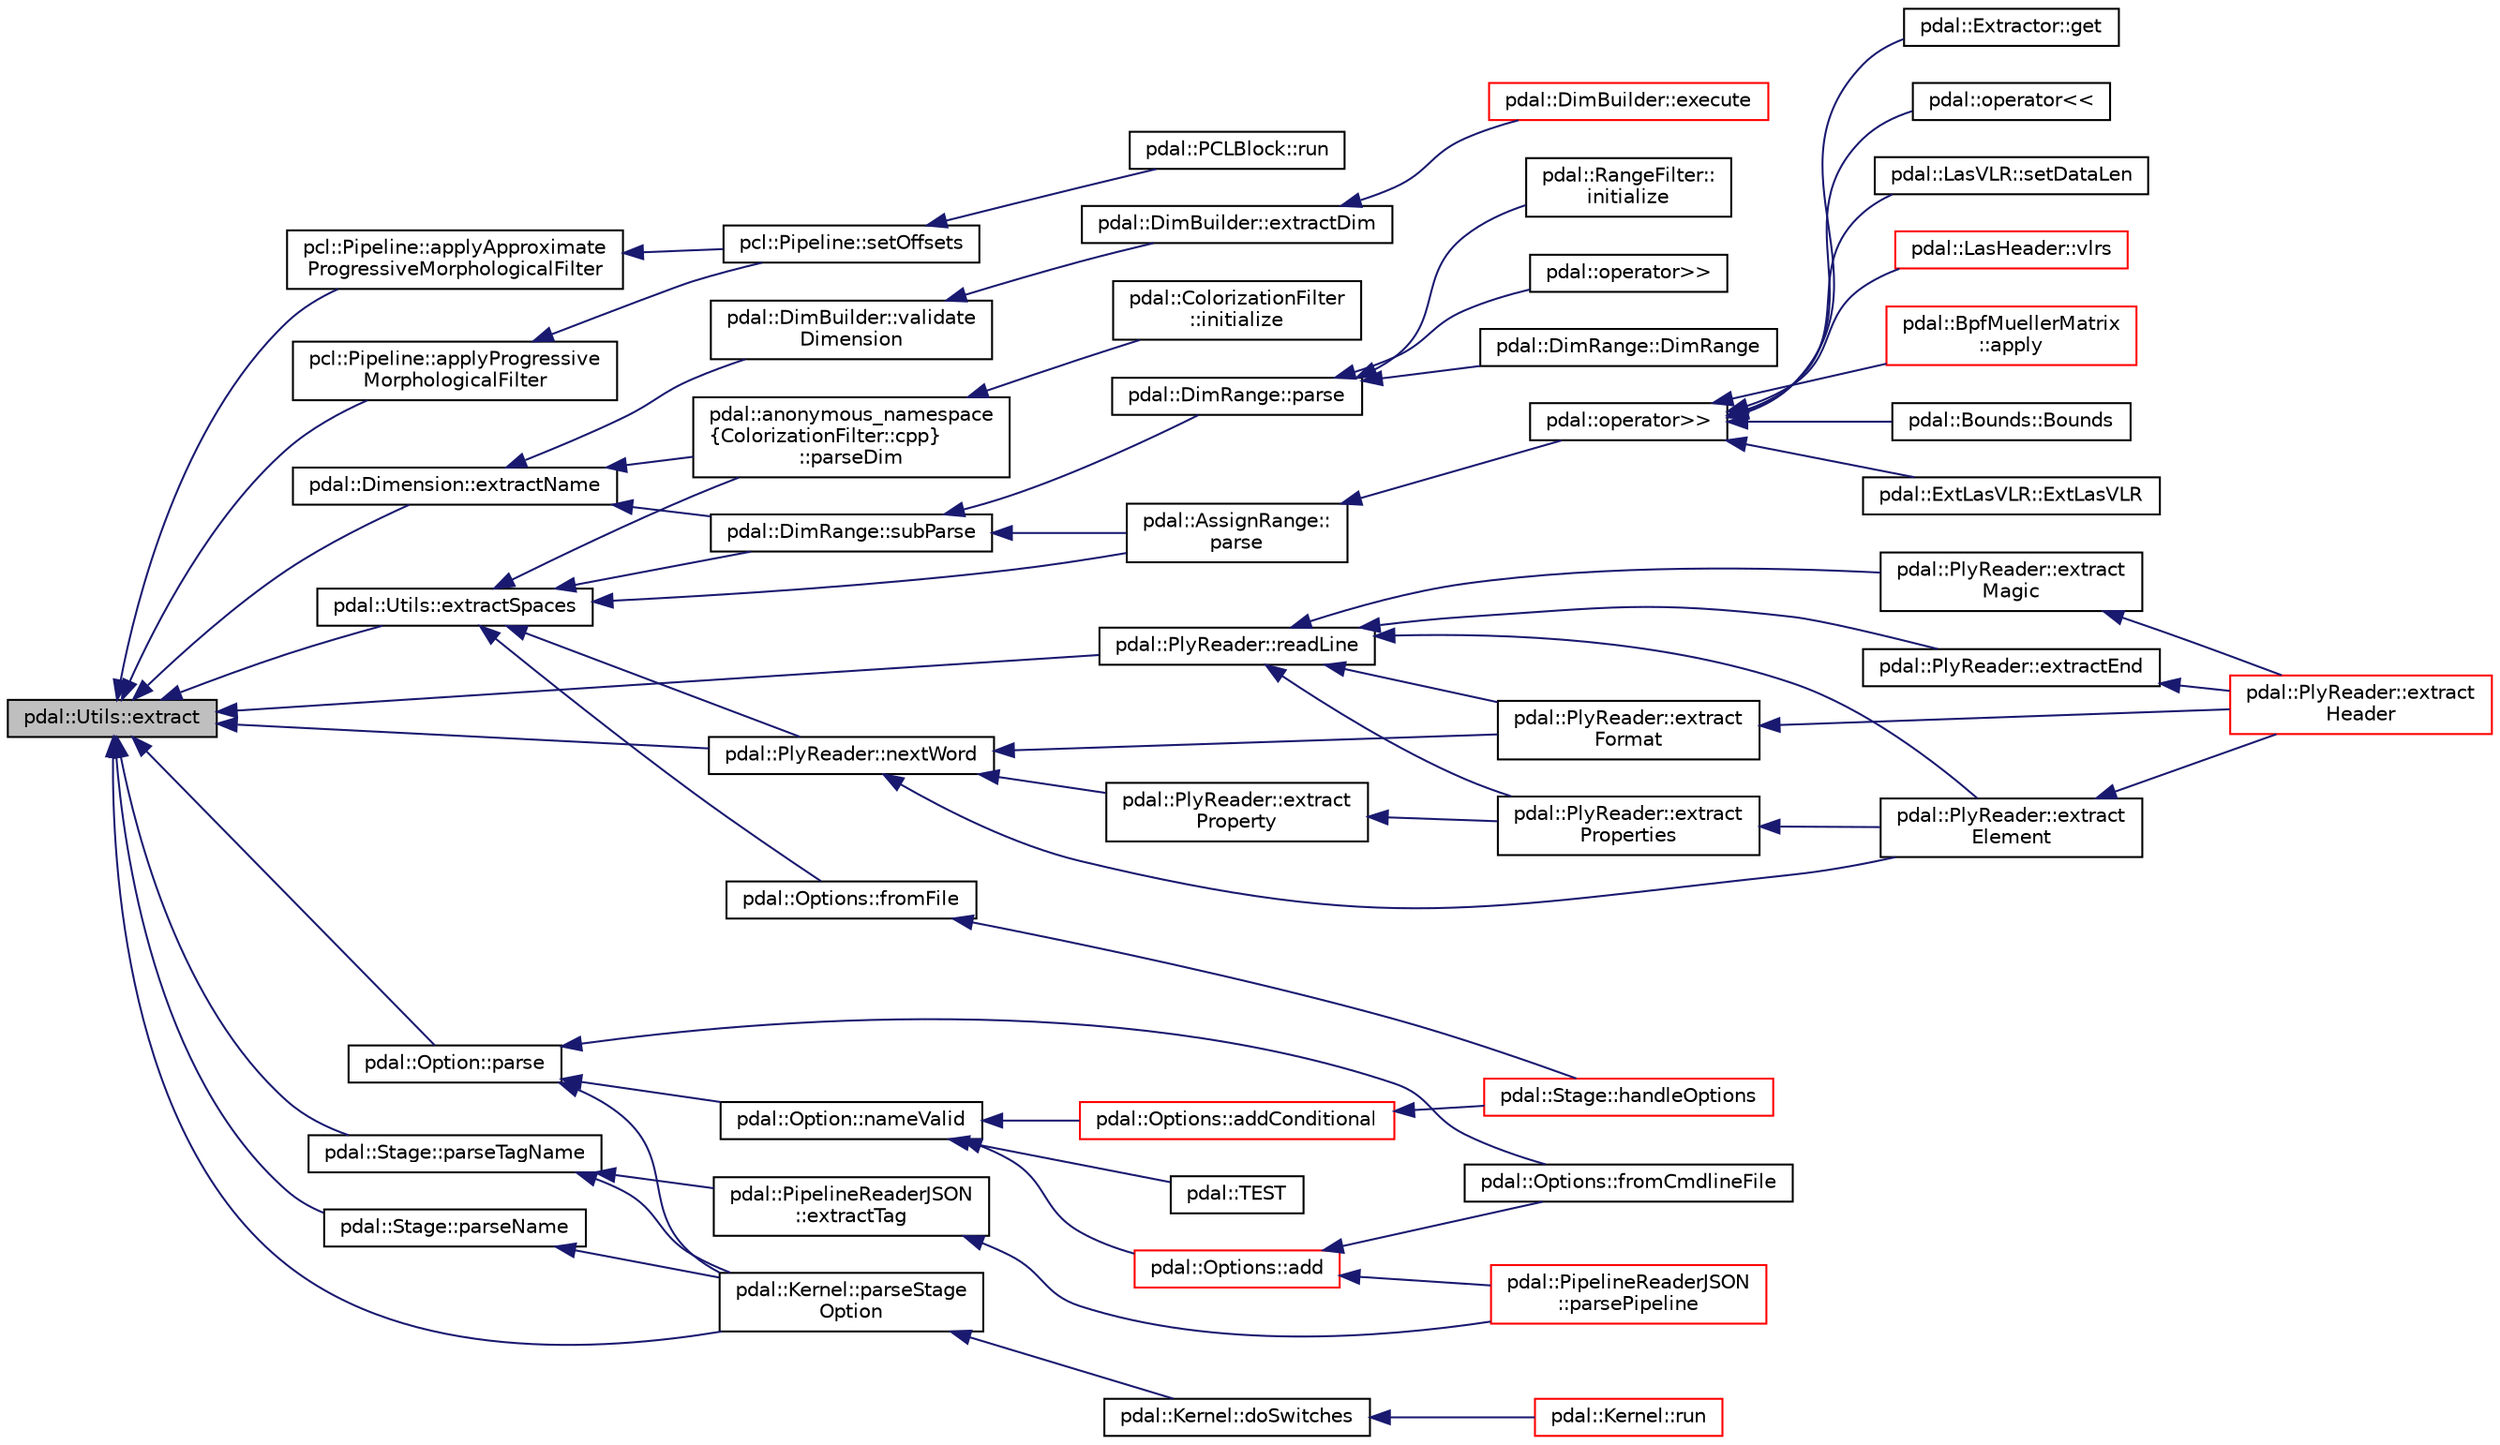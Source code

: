 digraph "pdal::Utils::extract"
{
  edge [fontname="Helvetica",fontsize="10",labelfontname="Helvetica",labelfontsize="10"];
  node [fontname="Helvetica",fontsize="10",shape=record];
  rankdir="LR";
  Node1 [label="pdal::Utils::extract",height=0.2,width=0.4,color="black", fillcolor="grey75", style="filled", fontcolor="black"];
  Node1 -> Node2 [dir="back",color="midnightblue",fontsize="10",style="solid",fontname="Helvetica"];
  Node2 [label="pcl::Pipeline::applyApproximate\lProgressiveMorphologicalFilter",height=0.2,width=0.4,color="black", fillcolor="white", style="filled",URL="$classpcl_1_1Pipeline.html#ae1fe21ede1ce01269195a26023e2e03b",tooltip="Apply approximate progressive morphological filter to input cloud, using parameters specified in prop..."];
  Node2 -> Node3 [dir="back",color="midnightblue",fontsize="10",style="solid",fontname="Helvetica"];
  Node3 [label="pcl::Pipeline::setOffsets",height=0.2,width=0.4,color="black", fillcolor="white", style="filled",URL="$classpcl_1_1Pipeline.html#ac551c7115843815ea93549c9d174a44e",tooltip="Set the offsets to the data in the x, y, and z dimension. "];
  Node3 -> Node4 [dir="back",color="midnightblue",fontsize="10",style="solid",fontname="Helvetica"];
  Node4 [label="pdal::PCLBlock::run",height=0.2,width=0.4,color="black", fillcolor="white", style="filled",URL="$classpdal_1_1PCLBlock.html#ac2a76cf2df667cfce88d3a819a40483d"];
  Node1 -> Node5 [dir="back",color="midnightblue",fontsize="10",style="solid",fontname="Helvetica"];
  Node5 [label="pcl::Pipeline::applyProgressive\lMorphologicalFilter",height=0.2,width=0.4,color="black", fillcolor="white", style="filled",URL="$classpcl_1_1Pipeline.html#aa9d2bd655bbb8a0c657bcb0906cd430b",tooltip="Apply progressive morphological filter to input cloud, using parameters specified in property tree..."];
  Node5 -> Node3 [dir="back",color="midnightblue",fontsize="10",style="solid",fontname="Helvetica"];
  Node1 -> Node6 [dir="back",color="midnightblue",fontsize="10",style="solid",fontname="Helvetica"];
  Node6 [label="pdal::Dimension::extractName",height=0.2,width=0.4,color="black", fillcolor="white", style="filled",URL="$namespacepdal_1_1Dimension.html#ad7dd00ca79ce099313f3fe405f40cd93"];
  Node6 -> Node7 [dir="back",color="midnightblue",fontsize="10",style="solid",fontname="Helvetica"];
  Node7 [label="pdal::anonymous_namespace\l\{ColorizationFilter::cpp\}\l::parseDim",height=0.2,width=0.4,color="black", fillcolor="white", style="filled",URL="$namespacepdal_1_1anonymous__namespace_02ColorizationFilter_8cpp_03.html#aa9cc412539566882fbb7ee2816ba1302"];
  Node7 -> Node8 [dir="back",color="midnightblue",fontsize="10",style="solid",fontname="Helvetica"];
  Node8 [label="pdal::ColorizationFilter\l::initialize",height=0.2,width=0.4,color="black", fillcolor="white", style="filled",URL="$classpdal_1_1ColorizationFilter.html#ab7913018dd5d8e24d34526b86394ab38"];
  Node6 -> Node9 [dir="back",color="midnightblue",fontsize="10",style="solid",fontname="Helvetica"];
  Node9 [label="pdal::DimRange::subParse",height=0.2,width=0.4,color="black", fillcolor="white", style="filled",URL="$structpdal_1_1DimRange.html#a6b6b128ffc786bddb749f37ccd9fcf1d"];
  Node9 -> Node10 [dir="back",color="midnightblue",fontsize="10",style="solid",fontname="Helvetica"];
  Node10 [label="pdal::AssignRange::\lparse",height=0.2,width=0.4,color="black", fillcolor="white", style="filled",URL="$structpdal_1_1AssignRange.html#add1a82f38c804c85284aa9bed0c4330a"];
  Node10 -> Node11 [dir="back",color="midnightblue",fontsize="10",style="solid",fontname="Helvetica"];
  Node11 [label="pdal::operator\>\>",height=0.2,width=0.4,color="black", fillcolor="white", style="filled",URL="$namespacepdal.html#ace4187c9d299de84872aa9a04c71dbf3"];
  Node11 -> Node12 [dir="back",color="midnightblue",fontsize="10",style="solid",fontname="Helvetica"];
  Node12 [label="pdal::BpfMuellerMatrix\l::apply",height=0.2,width=0.4,color="red", fillcolor="white", style="filled",URL="$structpdal_1_1BpfMuellerMatrix.html#a3bae8cd517356ffb0aea13a57d930ae7"];
  Node11 -> Node13 [dir="back",color="midnightblue",fontsize="10",style="solid",fontname="Helvetica"];
  Node13 [label="pdal::Bounds::Bounds",height=0.2,width=0.4,color="black", fillcolor="white", style="filled",URL="$classpdal_1_1Bounds.html#a63a455c59b1cbf54fe05ac1602376c6d"];
  Node11 -> Node14 [dir="back",color="midnightblue",fontsize="10",style="solid",fontname="Helvetica"];
  Node14 [label="pdal::ExtLasVLR::ExtLasVLR",height=0.2,width=0.4,color="black", fillcolor="white", style="filled",URL="$classpdal_1_1ExtLasVLR.html#aea2bb75044cdf9dab01b81e81b835ed4"];
  Node11 -> Node15 [dir="back",color="midnightblue",fontsize="10",style="solid",fontname="Helvetica"];
  Node15 [label="pdal::Extractor::get",height=0.2,width=0.4,color="black", fillcolor="white", style="filled",URL="$classpdal_1_1Extractor.html#a970bf542f6632eedb19b9f554626ed3f"];
  Node11 -> Node16 [dir="back",color="midnightblue",fontsize="10",style="solid",fontname="Helvetica"];
  Node16 [label="pdal::operator\<\<",height=0.2,width=0.4,color="black", fillcolor="white", style="filled",URL="$namespacepdal.html#aedfa6057e7bfee496a66a3192e7ec594"];
  Node11 -> Node17 [dir="back",color="midnightblue",fontsize="10",style="solid",fontname="Helvetica"];
  Node17 [label="pdal::LasVLR::setDataLen",height=0.2,width=0.4,color="black", fillcolor="white", style="filled",URL="$classpdal_1_1LasVLR.html#a777a6a5cf8ddddb9aba83861088cec64"];
  Node11 -> Node18 [dir="back",color="midnightblue",fontsize="10",style="solid",fontname="Helvetica"];
  Node18 [label="pdal::LasHeader::vlrs",height=0.2,width=0.4,color="red", fillcolor="white", style="filled",URL="$classpdal_1_1LasHeader.html#af24ff4d4466c1be45e8f6268d872bdac"];
  Node9 -> Node19 [dir="back",color="midnightblue",fontsize="10",style="solid",fontname="Helvetica"];
  Node19 [label="pdal::DimRange::parse",height=0.2,width=0.4,color="black", fillcolor="white", style="filled",URL="$structpdal_1_1DimRange.html#af685ed69082be8ea1ad1399da4b62f93"];
  Node19 -> Node20 [dir="back",color="midnightblue",fontsize="10",style="solid",fontname="Helvetica"];
  Node20 [label="pdal::DimRange::DimRange",height=0.2,width=0.4,color="black", fillcolor="white", style="filled",URL="$structpdal_1_1DimRange.html#a643e2ed8901c78ab163cd511c5c07796"];
  Node19 -> Node21 [dir="back",color="midnightblue",fontsize="10",style="solid",fontname="Helvetica"];
  Node21 [label="pdal::RangeFilter::\linitialize",height=0.2,width=0.4,color="black", fillcolor="white", style="filled",URL="$classpdal_1_1RangeFilter.html#a8aa83913523ad5527a8b2144c078fb58"];
  Node19 -> Node22 [dir="back",color="midnightblue",fontsize="10",style="solid",fontname="Helvetica"];
  Node22 [label="pdal::operator\>\>",height=0.2,width=0.4,color="black", fillcolor="white", style="filled",URL="$namespacepdal.html#ace1b1804657639b0ce1ff5eee96c76b3"];
  Node6 -> Node23 [dir="back",color="midnightblue",fontsize="10",style="solid",fontname="Helvetica"];
  Node23 [label="pdal::DimBuilder::validate\lDimension",height=0.2,width=0.4,color="black", fillcolor="white", style="filled",URL="$classpdal_1_1DimBuilder.html#ad791e4b31e813727f0fcb15c645a28f1"];
  Node23 -> Node24 [dir="back",color="midnightblue",fontsize="10",style="solid",fontname="Helvetica"];
  Node24 [label="pdal::DimBuilder::extractDim",height=0.2,width=0.4,color="black", fillcolor="white", style="filled",URL="$classpdal_1_1DimBuilder.html#a51bc21469f4546a9d5152f725ae41345"];
  Node24 -> Node25 [dir="back",color="midnightblue",fontsize="10",style="solid",fontname="Helvetica"];
  Node25 [label="pdal::DimBuilder::execute",height=0.2,width=0.4,color="red", fillcolor="white", style="filled",URL="$classpdal_1_1DimBuilder.html#a80dc37c7ba907d37af6ce04620364855"];
  Node1 -> Node26 [dir="back",color="midnightblue",fontsize="10",style="solid",fontname="Helvetica"];
  Node26 [label="pdal::Utils::extractSpaces",height=0.2,width=0.4,color="black", fillcolor="white", style="filled",URL="$namespacepdal_1_1Utils.html#a9bda8c5dbe5ef7cf66e99ba022184934"];
  Node26 -> Node10 [dir="back",color="midnightblue",fontsize="10",style="solid",fontname="Helvetica"];
  Node26 -> Node7 [dir="back",color="midnightblue",fontsize="10",style="solid",fontname="Helvetica"];
  Node26 -> Node9 [dir="back",color="midnightblue",fontsize="10",style="solid",fontname="Helvetica"];
  Node26 -> Node27 [dir="back",color="midnightblue",fontsize="10",style="solid",fontname="Helvetica"];
  Node27 [label="pdal::PlyReader::nextWord",height=0.2,width=0.4,color="black", fillcolor="white", style="filled",URL="$classpdal_1_1PlyReader.html#aa62e075130f0a99301f45f848b0a4c85"];
  Node27 -> Node28 [dir="back",color="midnightblue",fontsize="10",style="solid",fontname="Helvetica"];
  Node28 [label="pdal::PlyReader::extract\lElement",height=0.2,width=0.4,color="black", fillcolor="white", style="filled",URL="$classpdal_1_1PlyReader.html#a86c91fd3c850c095dc537b627f92c426"];
  Node28 -> Node29 [dir="back",color="midnightblue",fontsize="10",style="solid",fontname="Helvetica"];
  Node29 [label="pdal::PlyReader::extract\lHeader",height=0.2,width=0.4,color="red", fillcolor="white", style="filled",URL="$classpdal_1_1PlyReader.html#a9b0179c012f82bcb1878e1197d2e4040"];
  Node27 -> Node30 [dir="back",color="midnightblue",fontsize="10",style="solid",fontname="Helvetica"];
  Node30 [label="pdal::PlyReader::extract\lFormat",height=0.2,width=0.4,color="black", fillcolor="white", style="filled",URL="$classpdal_1_1PlyReader.html#a2ce78f148be470e4d613ae7f0ab9616f"];
  Node30 -> Node29 [dir="back",color="midnightblue",fontsize="10",style="solid",fontname="Helvetica"];
  Node27 -> Node31 [dir="back",color="midnightblue",fontsize="10",style="solid",fontname="Helvetica"];
  Node31 [label="pdal::PlyReader::extract\lProperty",height=0.2,width=0.4,color="black", fillcolor="white", style="filled",URL="$classpdal_1_1PlyReader.html#a4e99f726dfafb257dd9acbca102cd633"];
  Node31 -> Node32 [dir="back",color="midnightblue",fontsize="10",style="solid",fontname="Helvetica"];
  Node32 [label="pdal::PlyReader::extract\lProperties",height=0.2,width=0.4,color="black", fillcolor="white", style="filled",URL="$classpdal_1_1PlyReader.html#ae3efcc96eca62b8d710e725b3358e88c"];
  Node32 -> Node28 [dir="back",color="midnightblue",fontsize="10",style="solid",fontname="Helvetica"];
  Node26 -> Node33 [dir="back",color="midnightblue",fontsize="10",style="solid",fontname="Helvetica"];
  Node33 [label="pdal::Options::fromFile",height=0.2,width=0.4,color="black", fillcolor="white", style="filled",URL="$classpdal_1_1Options.html#a541bdbfe72511dad8a22236f0a3cb2ab"];
  Node33 -> Node34 [dir="back",color="midnightblue",fontsize="10",style="solid",fontname="Helvetica"];
  Node34 [label="pdal::Stage::handleOptions",height=0.2,width=0.4,color="red", fillcolor="white", style="filled",URL="$classpdal_1_1Stage.html#a75f17f9b67f48f6aab1d98aadefc4d5c"];
  Node1 -> Node27 [dir="back",color="midnightblue",fontsize="10",style="solid",fontname="Helvetica"];
  Node1 -> Node35 [dir="back",color="midnightblue",fontsize="10",style="solid",fontname="Helvetica"];
  Node35 [label="pdal::Option::parse",height=0.2,width=0.4,color="black", fillcolor="white", style="filled",URL="$classpdal_1_1Option.html#a978a36cf9180d3636ea770988961952b"];
  Node35 -> Node36 [dir="back",color="midnightblue",fontsize="10",style="solid",fontname="Helvetica"];
  Node36 [label="pdal::Options::fromCmdlineFile",height=0.2,width=0.4,color="black", fillcolor="white", style="filled",URL="$classpdal_1_1Options.html#a1a7ad95963052f30ee58f7958c201edf"];
  Node35 -> Node37 [dir="back",color="midnightblue",fontsize="10",style="solid",fontname="Helvetica"];
  Node37 [label="pdal::Option::nameValid",height=0.2,width=0.4,color="black", fillcolor="white", style="filled",URL="$classpdal_1_1Option.html#aef4422b88464a9cad83b3c11bf1f8cdd"];
  Node37 -> Node38 [dir="back",color="midnightblue",fontsize="10",style="solid",fontname="Helvetica"];
  Node38 [label="pdal::Options::add",height=0.2,width=0.4,color="red", fillcolor="white", style="filled",URL="$classpdal_1_1Options.html#a30826da39f9c4716412141eeeb719032"];
  Node38 -> Node36 [dir="back",color="midnightblue",fontsize="10",style="solid",fontname="Helvetica"];
  Node38 -> Node39 [dir="back",color="midnightblue",fontsize="10",style="solid",fontname="Helvetica"];
  Node39 [label="pdal::PipelineReaderJSON\l::parsePipeline",height=0.2,width=0.4,color="red", fillcolor="white", style="filled",URL="$classpdal_1_1PipelineReaderJSON.html#a648ae28bf1b1fc54a9aa92b5d880c434"];
  Node37 -> Node40 [dir="back",color="midnightblue",fontsize="10",style="solid",fontname="Helvetica"];
  Node40 [label="pdal::Options::addConditional",height=0.2,width=0.4,color="red", fillcolor="white", style="filled",URL="$classpdal_1_1Options.html#aab2dd4f9208512ad8c38a71ad9d2c98b"];
  Node40 -> Node34 [dir="back",color="midnightblue",fontsize="10",style="solid",fontname="Helvetica"];
  Node37 -> Node41 [dir="back",color="midnightblue",fontsize="10",style="solid",fontname="Helvetica"];
  Node41 [label="pdal::TEST",height=0.2,width=0.4,color="black", fillcolor="white", style="filled",URL="$namespacepdal.html#ab268d6e5848c5e907f589f9f383777be"];
  Node35 -> Node42 [dir="back",color="midnightblue",fontsize="10",style="solid",fontname="Helvetica"];
  Node42 [label="pdal::Kernel::parseStage\lOption",height=0.2,width=0.4,color="black", fillcolor="white", style="filled",URL="$classpdal_1_1Kernel.html#af513332c276256a728125e1d1af3a7f1"];
  Node42 -> Node43 [dir="back",color="midnightblue",fontsize="10",style="solid",fontname="Helvetica"];
  Node43 [label="pdal::Kernel::doSwitches",height=0.2,width=0.4,color="black", fillcolor="white", style="filled",URL="$classpdal_1_1Kernel.html#a03863e07df6fe6c6dc915e2d21f1b153"];
  Node43 -> Node44 [dir="back",color="midnightblue",fontsize="10",style="solid",fontname="Helvetica"];
  Node44 [label="pdal::Kernel::run",height=0.2,width=0.4,color="red", fillcolor="white", style="filled",URL="$classpdal_1_1Kernel.html#a063a87bdb5459f336c905ab0d2ce3b05"];
  Node1 -> Node45 [dir="back",color="midnightblue",fontsize="10",style="solid",fontname="Helvetica"];
  Node45 [label="pdal::Stage::parseName",height=0.2,width=0.4,color="black", fillcolor="white", style="filled",URL="$classpdal_1_1Stage.html#aca3009ba4d0e25982ec2ebab343a8873"];
  Node45 -> Node42 [dir="back",color="midnightblue",fontsize="10",style="solid",fontname="Helvetica"];
  Node1 -> Node42 [dir="back",color="midnightblue",fontsize="10",style="solid",fontname="Helvetica"];
  Node1 -> Node46 [dir="back",color="midnightblue",fontsize="10",style="solid",fontname="Helvetica"];
  Node46 [label="pdal::Stage::parseTagName",height=0.2,width=0.4,color="black", fillcolor="white", style="filled",URL="$classpdal_1_1Stage.html#a2ed4e38b8dc11601c28b66a85624cdb0"];
  Node46 -> Node47 [dir="back",color="midnightblue",fontsize="10",style="solid",fontname="Helvetica"];
  Node47 [label="pdal::PipelineReaderJSON\l::extractTag",height=0.2,width=0.4,color="black", fillcolor="white", style="filled",URL="$classpdal_1_1PipelineReaderJSON.html#ad475189376e998443dea79cb6b3a625e"];
  Node47 -> Node39 [dir="back",color="midnightblue",fontsize="10",style="solid",fontname="Helvetica"];
  Node46 -> Node42 [dir="back",color="midnightblue",fontsize="10",style="solid",fontname="Helvetica"];
  Node1 -> Node48 [dir="back",color="midnightblue",fontsize="10",style="solid",fontname="Helvetica"];
  Node48 [label="pdal::PlyReader::readLine",height=0.2,width=0.4,color="black", fillcolor="white", style="filled",URL="$classpdal_1_1PlyReader.html#a2a95bd0d7e52c96b191a76e18cb4f488"];
  Node48 -> Node28 [dir="back",color="midnightblue",fontsize="10",style="solid",fontname="Helvetica"];
  Node48 -> Node49 [dir="back",color="midnightblue",fontsize="10",style="solid",fontname="Helvetica"];
  Node49 [label="pdal::PlyReader::extractEnd",height=0.2,width=0.4,color="black", fillcolor="white", style="filled",URL="$classpdal_1_1PlyReader.html#aec1ef06026968ef08b98538d2f868f13"];
  Node49 -> Node29 [dir="back",color="midnightblue",fontsize="10",style="solid",fontname="Helvetica"];
  Node48 -> Node30 [dir="back",color="midnightblue",fontsize="10",style="solid",fontname="Helvetica"];
  Node48 -> Node50 [dir="back",color="midnightblue",fontsize="10",style="solid",fontname="Helvetica"];
  Node50 [label="pdal::PlyReader::extract\lMagic",height=0.2,width=0.4,color="black", fillcolor="white", style="filled",URL="$classpdal_1_1PlyReader.html#abf004e430f1c5f6ad2a89746e54316ca"];
  Node50 -> Node29 [dir="back",color="midnightblue",fontsize="10",style="solid",fontname="Helvetica"];
  Node48 -> Node32 [dir="back",color="midnightblue",fontsize="10",style="solid",fontname="Helvetica"];
}
